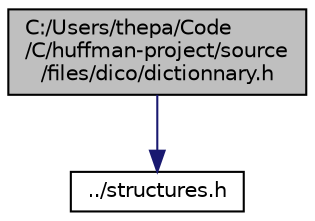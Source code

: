 digraph "C:/Users/thepa/Code/C/huffman-project/source/files/dico/dictionnary.h"
{
 // LATEX_PDF_SIZE
  edge [fontname="Helvetica",fontsize="10",labelfontname="Helvetica",labelfontsize="10"];
  node [fontname="Helvetica",fontsize="10",shape=record];
  Node1 [label="C:/Users/thepa/Code\l/C/huffman-project/source\l/files/dico/dictionnary.h",height=0.2,width=0.4,color="black", fillcolor="grey75", style="filled", fontcolor="black",tooltip=" "];
  Node1 -> Node2 [color="midnightblue",fontsize="10",style="solid"];
  Node2 [label="../structures.h",height=0.2,width=0.4,color="black", fillcolor="white", style="filled",URL="$structures_8h.html",tooltip=" "];
}
